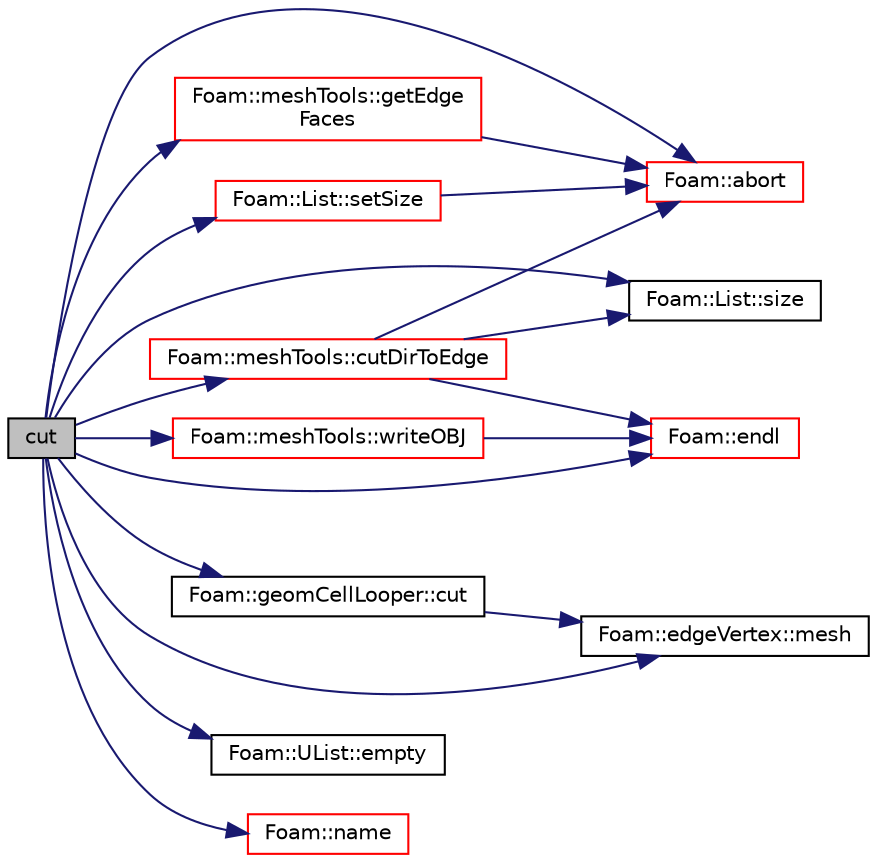 digraph "cut"
{
  bgcolor="transparent";
  edge [fontname="Helvetica",fontsize="10",labelfontname="Helvetica",labelfontsize="10"];
  node [fontname="Helvetica",fontsize="10",shape=record];
  rankdir="LR";
  Node1 [label="cut",height=0.2,width=0.4,color="black", fillcolor="grey75", style="filled", fontcolor="black"];
  Node1 -> Node2 [color="midnightblue",fontsize="10",style="solid",fontname="Helvetica"];
  Node2 [label="Foam::abort",height=0.2,width=0.4,color="red",URL="$a10758.html#a447107a607d03e417307c203fa5fb44b"];
  Node1 -> Node3 [color="midnightblue",fontsize="10",style="solid",fontname="Helvetica"];
  Node3 [label="Foam::geomCellLooper::cut",height=0.2,width=0.4,color="black",URL="$a00919.html#a57a0014495f8049ba5a41bc5fba01230",tooltip="Create cut along circumference of cellI. Gets current mesh cuts. "];
  Node3 -> Node4 [color="midnightblue",fontsize="10",style="solid",fontname="Helvetica"];
  Node4 [label="Foam::edgeVertex::mesh",height=0.2,width=0.4,color="black",URL="$a00622.html#aa51573bc757d5d5bb058db0464886447"];
  Node1 -> Node5 [color="midnightblue",fontsize="10",style="solid",fontname="Helvetica"];
  Node5 [label="Foam::meshTools::cutDirToEdge",height=0.2,width=0.4,color="red",URL="$a10813.html#a56664f3017553939ea9760e96b9e24f2",tooltip="Reverse of edgeToCutDir: given direction find edge bundle and. "];
  Node5 -> Node2 [color="midnightblue",fontsize="10",style="solid",fontname="Helvetica"];
  Node5 -> Node6 [color="midnightblue",fontsize="10",style="solid",fontname="Helvetica"];
  Node6 [label="Foam::List::size",height=0.2,width=0.4,color="black",URL="$a01366.html#a8a5f6fa29bd4b500caf186f60245b384",tooltip="Override size to be inconsistent with allocated storage. "];
  Node5 -> Node7 [color="midnightblue",fontsize="10",style="solid",fontname="Helvetica"];
  Node7 [label="Foam::endl",height=0.2,width=0.4,color="red",URL="$a10758.html#a2db8fe02a0d3909e9351bb4275b23ce4",tooltip="Add newline and flush stream. "];
  Node1 -> Node8 [color="midnightblue",fontsize="10",style="solid",fontname="Helvetica"];
  Node8 [label="Foam::UList::empty",height=0.2,width=0.4,color="black",URL="$a02749.html#ac6e61de369e994009e36f344f99c15ad",tooltip="Return true if the UList is empty (ie, size() is zero). "];
  Node1 -> Node7 [color="midnightblue",fontsize="10",style="solid",fontname="Helvetica"];
  Node1 -> Node9 [color="midnightblue",fontsize="10",style="solid",fontname="Helvetica"];
  Node9 [label="Foam::meshTools::getEdge\lFaces",height=0.2,width=0.4,color="red",URL="$a10813.html#a49c5d70e15e6496b848e2012ea176128",tooltip="Get faces on cell using edgeI. Throws error if no two found. "];
  Node9 -> Node2 [color="midnightblue",fontsize="10",style="solid",fontname="Helvetica"];
  Node1 -> Node4 [color="midnightblue",fontsize="10",style="solid",fontname="Helvetica"];
  Node1 -> Node10 [color="midnightblue",fontsize="10",style="solid",fontname="Helvetica"];
  Node10 [label="Foam::name",height=0.2,width=0.4,color="red",URL="$a10758.html#adcb0df2bd4953cb6bb390272d8263c3a",tooltip="Return a string representation of a complex. "];
  Node1 -> Node11 [color="midnightblue",fontsize="10",style="solid",fontname="Helvetica"];
  Node11 [label="Foam::List::setSize",height=0.2,width=0.4,color="red",URL="$a01366.html#aedb985ffeaf1bdbfeccc2a8730405703",tooltip="Reset size of List. "];
  Node11 -> Node2 [color="midnightblue",fontsize="10",style="solid",fontname="Helvetica"];
  Node1 -> Node6 [color="midnightblue",fontsize="10",style="solid",fontname="Helvetica"];
  Node1 -> Node12 [color="midnightblue",fontsize="10",style="solid",fontname="Helvetica"];
  Node12 [label="Foam::meshTools::writeOBJ",height=0.2,width=0.4,color="red",URL="$a10813.html#afd76c6ccc8ee4a5957f0232218167c17",tooltip="Write obj representation of point. "];
  Node12 -> Node7 [color="midnightblue",fontsize="10",style="solid",fontname="Helvetica"];
}
